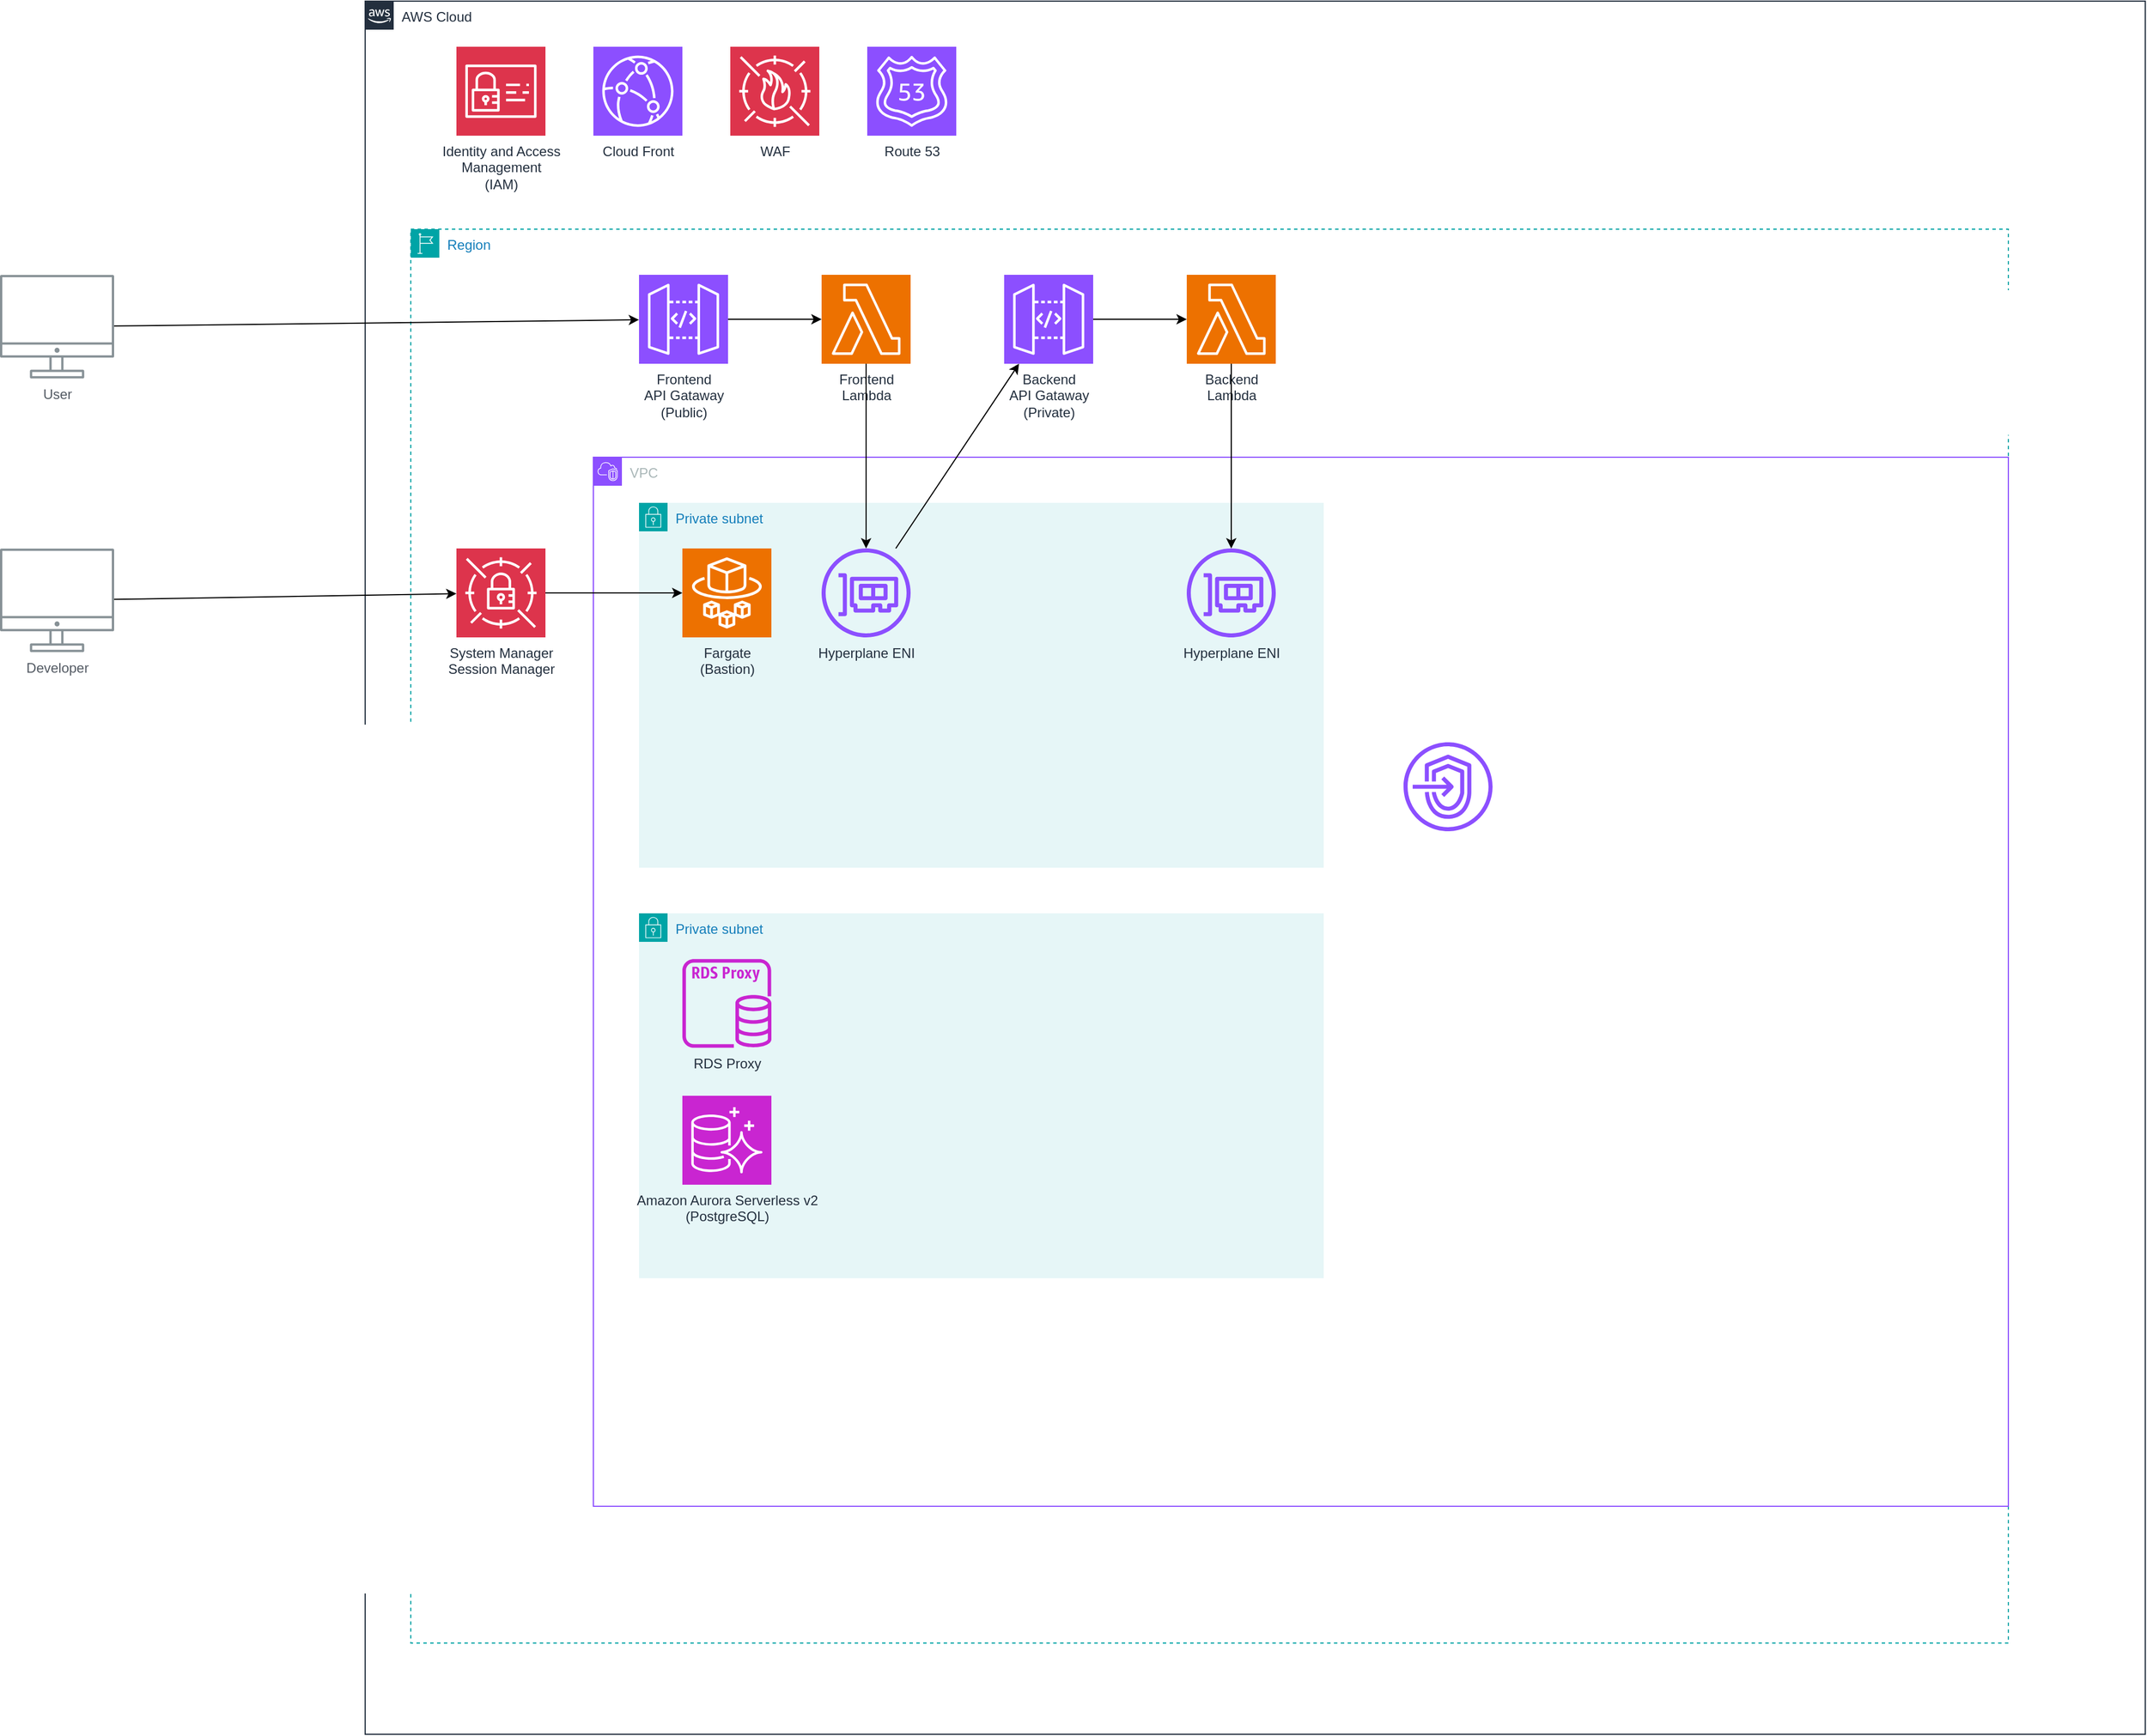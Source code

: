 <mxfile version="27.0.5">
  <diagram id="Ht1M8jgEwFfnCIfOTk4-" name="Page-1">
    <mxGraphModel dx="1642" dy="2175" grid="1" gridSize="10" guides="1" tooltips="1" connect="1" arrows="1" fold="1" page="1" pageScale="1" pageWidth="1169" pageHeight="827" math="0" shadow="0">
      <root>
        <mxCell id="0" />
        <mxCell id="1" parent="0" />
        <mxCell id="MMq51jOwDCAHuKI7-5PV-2" value="AWS Cloud" style="points=[[0,0],[0.25,0],[0.5,0],[0.75,0],[1,0],[1,0.25],[1,0.5],[1,0.75],[1,1],[0.75,1],[0.5,1],[0.25,1],[0,1],[0,0.75],[0,0.5],[0,0.25]];outlineConnect=0;gradientColor=none;html=1;whiteSpace=wrap;fontSize=12;fontStyle=0;container=1;pointerEvents=0;collapsible=0;recursiveResize=0;shape=mxgraph.aws4.group;grIcon=mxgraph.aws4.group_aws_cloud_alt;strokeColor=#232F3E;fillColor=none;verticalAlign=top;align=left;spacingLeft=30;fontColor=#232F3E;dashed=0;" vertex="1" parent="1">
          <mxGeometry x="400" y="-760" width="1560" height="1520" as="geometry" />
        </mxCell>
        <mxCell id="MMq51jOwDCAHuKI7-5PV-5" value="Region" style="points=[[0,0],[0.25,0],[0.5,0],[0.75,0],[1,0],[1,0.25],[1,0.5],[1,0.75],[1,1],[0.75,1],[0.5,1],[0.25,1],[0,1],[0,0.75],[0,0.5],[0,0.25]];outlineConnect=0;gradientColor=none;html=1;whiteSpace=wrap;fontSize=12;fontStyle=0;container=1;pointerEvents=0;collapsible=0;recursiveResize=0;shape=mxgraph.aws4.group;grIcon=mxgraph.aws4.group_region;strokeColor=#00A4A6;fillColor=none;verticalAlign=top;align=left;spacingLeft=30;fontColor=#147EBA;dashed=1;" vertex="1" parent="MMq51jOwDCAHuKI7-5PV-2">
          <mxGeometry x="40" y="200" width="1400" height="1240" as="geometry" />
        </mxCell>
        <mxCell id="MMq51jOwDCAHuKI7-5PV-30" value="" style="rounded=0;orthogonalLoop=1;jettySize=auto;html=1;" edge="1" parent="MMq51jOwDCAHuKI7-5PV-5" source="MMq51jOwDCAHuKI7-5PV-17" target="MMq51jOwDCAHuKI7-5PV-18">
          <mxGeometry relative="1" as="geometry" />
        </mxCell>
        <mxCell id="MMq51jOwDCAHuKI7-5PV-17" value="&lt;div&gt;Frontend&lt;/div&gt;API Gataway&lt;div&gt;(Public)&lt;/div&gt;" style="sketch=0;points=[[0,0,0],[0.25,0,0],[0.5,0,0],[0.75,0,0],[1,0,0],[0,1,0],[0.25,1,0],[0.5,1,0],[0.75,1,0],[1,1,0],[0,0.25,0],[0,0.5,0],[0,0.75,0],[1,0.25,0],[1,0.5,0],[1,0.75,0]];outlineConnect=0;fontColor=#232F3E;fillColor=#8C4FFF;strokeColor=#ffffff;dashed=0;verticalLabelPosition=bottom;verticalAlign=top;align=center;html=1;fontSize=12;fontStyle=0;aspect=fixed;shape=mxgraph.aws4.resourceIcon;resIcon=mxgraph.aws4.api_gateway;" vertex="1" parent="MMq51jOwDCAHuKI7-5PV-5">
          <mxGeometry x="200" y="40" width="78" height="78" as="geometry" />
        </mxCell>
        <mxCell id="MMq51jOwDCAHuKI7-5PV-18" value="&lt;div&gt;Frontend&lt;/div&gt;Lambda" style="sketch=0;points=[[0,0,0],[0.25,0,0],[0.5,0,0],[0.75,0,0],[1,0,0],[0,1,0],[0.25,1,0],[0.5,1,0],[0.75,1,0],[1,1,0],[0,0.25,0],[0,0.5,0],[0,0.75,0],[1,0.25,0],[1,0.5,0],[1,0.75,0]];outlineConnect=0;fontColor=#232F3E;fillColor=#ED7100;strokeColor=#ffffff;dashed=0;verticalLabelPosition=bottom;verticalAlign=top;align=center;html=1;fontSize=12;fontStyle=0;aspect=fixed;shape=mxgraph.aws4.resourceIcon;resIcon=mxgraph.aws4.lambda;" vertex="1" parent="MMq51jOwDCAHuKI7-5PV-5">
          <mxGeometry x="360" y="40" width="78" height="78" as="geometry" />
        </mxCell>
        <mxCell id="MMq51jOwDCAHuKI7-5PV-6" value="VPC" style="points=[[0,0],[0.25,0],[0.5,0],[0.75,0],[1,0],[1,0.25],[1,0.5],[1,0.75],[1,1],[0.75,1],[0.5,1],[0.25,1],[0,1],[0,0.75],[0,0.5],[0,0.25]];outlineConnect=0;gradientColor=none;html=1;whiteSpace=wrap;fontSize=12;fontStyle=0;container=1;pointerEvents=0;collapsible=0;recursiveResize=0;shape=mxgraph.aws4.group;grIcon=mxgraph.aws4.group_vpc2;strokeColor=#8C4FFF;fillColor=none;verticalAlign=top;align=left;spacingLeft=30;fontColor=#AAB7B8;dashed=0;" vertex="1" parent="MMq51jOwDCAHuKI7-5PV-5">
          <mxGeometry x="160" y="200" width="1240" height="920" as="geometry" />
        </mxCell>
        <mxCell id="MMq51jOwDCAHuKI7-5PV-7" value="Private subnet" style="points=[[0,0],[0.25,0],[0.5,0],[0.75,0],[1,0],[1,0.25],[1,0.5],[1,0.75],[1,1],[0.75,1],[0.5,1],[0.25,1],[0,1],[0,0.75],[0,0.5],[0,0.25]];outlineConnect=0;gradientColor=none;html=1;whiteSpace=wrap;fontSize=12;fontStyle=0;container=1;pointerEvents=0;collapsible=0;recursiveResize=0;shape=mxgraph.aws4.group;grIcon=mxgraph.aws4.group_security_group;grStroke=0;strokeColor=#00A4A6;fillColor=#E6F6F7;verticalAlign=top;align=left;spacingLeft=30;fontColor=#147EBA;dashed=0;" vertex="1" parent="MMq51jOwDCAHuKI7-5PV-6">
          <mxGeometry x="40" y="40" width="600" height="320" as="geometry" />
        </mxCell>
        <mxCell id="MMq51jOwDCAHuKI7-5PV-28" value="Fargate&lt;div&gt;(Bastion)&lt;/div&gt;" style="sketch=0;points=[[0,0,0],[0.25,0,0],[0.5,0,0],[0.75,0,0],[1,0,0],[0,1,0],[0.25,1,0],[0.5,1,0],[0.75,1,0],[1,1,0],[0,0.25,0],[0,0.5,0],[0,0.75,0],[1,0.25,0],[1,0.5,0],[1,0.75,0]];outlineConnect=0;fontColor=#232F3E;fillColor=#ED7100;strokeColor=#ffffff;dashed=0;verticalLabelPosition=bottom;verticalAlign=top;align=center;html=1;fontSize=12;fontStyle=0;aspect=fixed;shape=mxgraph.aws4.resourceIcon;resIcon=mxgraph.aws4.fargate;" vertex="1" parent="MMq51jOwDCAHuKI7-5PV-7">
          <mxGeometry x="38" y="40" width="78" height="78" as="geometry" />
        </mxCell>
        <mxCell id="MMq51jOwDCAHuKI7-5PV-40" value="Hyperplane ENI" style="sketch=0;outlineConnect=0;fontColor=#232F3E;gradientColor=none;fillColor=#8C4FFF;strokeColor=none;dashed=0;verticalLabelPosition=bottom;verticalAlign=top;align=center;html=1;fontSize=12;fontStyle=0;aspect=fixed;pointerEvents=1;shape=mxgraph.aws4.elastic_network_interface;" vertex="1" parent="MMq51jOwDCAHuKI7-5PV-7">
          <mxGeometry x="160" y="40" width="78" height="78" as="geometry" />
        </mxCell>
        <mxCell id="MMq51jOwDCAHuKI7-5PV-42" value="Hyperplane ENI" style="sketch=0;outlineConnect=0;fontColor=#232F3E;gradientColor=none;fillColor=#8C4FFF;strokeColor=none;dashed=0;verticalLabelPosition=bottom;verticalAlign=top;align=center;html=1;fontSize=12;fontStyle=0;aspect=fixed;pointerEvents=1;shape=mxgraph.aws4.elastic_network_interface;" vertex="1" parent="MMq51jOwDCAHuKI7-5PV-7">
          <mxGeometry x="480" y="40" width="78" height="78" as="geometry" />
        </mxCell>
        <mxCell id="MMq51jOwDCAHuKI7-5PV-35" value="Private subnet" style="points=[[0,0],[0.25,0],[0.5,0],[0.75,0],[1,0],[1,0.25],[1,0.5],[1,0.75],[1,1],[0.75,1],[0.5,1],[0.25,1],[0,1],[0,0.75],[0,0.5],[0,0.25]];outlineConnect=0;gradientColor=none;html=1;whiteSpace=wrap;fontSize=12;fontStyle=0;container=1;pointerEvents=0;collapsible=0;recursiveResize=0;shape=mxgraph.aws4.group;grIcon=mxgraph.aws4.group_security_group;grStroke=0;strokeColor=#00A4A6;fillColor=#E6F6F7;verticalAlign=top;align=left;spacingLeft=30;fontColor=#147EBA;dashed=0;" vertex="1" parent="MMq51jOwDCAHuKI7-5PV-6">
          <mxGeometry x="40" y="400" width="600" height="320" as="geometry" />
        </mxCell>
        <mxCell id="MMq51jOwDCAHuKI7-5PV-38" value="Amazon Aurora Serverless v2&lt;div&gt;(PostgreSQL)&lt;/div&gt;" style="sketch=0;points=[[0,0,0],[0.25,0,0],[0.5,0,0],[0.75,0,0],[1,0,0],[0,1,0],[0.25,1,0],[0.5,1,0],[0.75,1,0],[1,1,0],[0,0.25,0],[0,0.5,0],[0,0.75,0],[1,0.25,0],[1,0.5,0],[1,0.75,0]];outlineConnect=0;fontColor=#232F3E;fillColor=#C925D1;strokeColor=#ffffff;dashed=0;verticalLabelPosition=bottom;verticalAlign=top;align=center;html=1;fontSize=12;fontStyle=0;aspect=fixed;shape=mxgraph.aws4.resourceIcon;resIcon=mxgraph.aws4.aurora;" vertex="1" parent="MMq51jOwDCAHuKI7-5PV-35">
          <mxGeometry x="38" y="160" width="78" height="78" as="geometry" />
        </mxCell>
        <mxCell id="MMq51jOwDCAHuKI7-5PV-39" value="RDS Proxy" style="sketch=0;outlineConnect=0;fontColor=#232F3E;gradientColor=none;fillColor=#C925D1;strokeColor=none;dashed=0;verticalLabelPosition=bottom;verticalAlign=top;align=center;html=1;fontSize=12;fontStyle=0;aspect=fixed;pointerEvents=1;shape=mxgraph.aws4.rds_proxy;" vertex="1" parent="MMq51jOwDCAHuKI7-5PV-35">
          <mxGeometry x="38" y="40" width="78" height="78" as="geometry" />
        </mxCell>
        <mxCell id="MMq51jOwDCAHuKI7-5PV-34" value="" style="sketch=0;outlineConnect=0;fontColor=#232F3E;gradientColor=none;fillColor=#8C4FFF;strokeColor=none;dashed=0;verticalLabelPosition=bottom;verticalAlign=top;align=center;html=1;fontSize=12;fontStyle=0;aspect=fixed;pointerEvents=1;shape=mxgraph.aws4.endpoints;" vertex="1" parent="MMq51jOwDCAHuKI7-5PV-6">
          <mxGeometry x="710" y="250" width="78" height="78" as="geometry" />
        </mxCell>
        <mxCell id="MMq51jOwDCAHuKI7-5PV-29" value="" style="rounded=0;orthogonalLoop=1;jettySize=auto;html=1;" edge="1" parent="MMq51jOwDCAHuKI7-5PV-5" source="MMq51jOwDCAHuKI7-5PV-19" target="MMq51jOwDCAHuKI7-5PV-28">
          <mxGeometry relative="1" as="geometry" />
        </mxCell>
        <mxCell id="MMq51jOwDCAHuKI7-5PV-19" value="System Manager&lt;br&gt;Session Manager" style="sketch=0;points=[[0,0,0],[0.25,0,0],[0.5,0,0],[0.75,0,0],[1,0,0],[0,1,0],[0.25,1,0],[0.5,1,0],[0.75,1,0],[1,1,0],[0,0.25,0],[0,0.5,0],[0,0.75,0],[1,0.25,0],[1,0.5,0],[1,0.75,0]];outlineConnect=0;fontColor=#232F3E;fillColor=#DD344C;strokeColor=#ffffff;dashed=0;verticalLabelPosition=bottom;verticalAlign=top;align=center;html=1;fontSize=12;fontStyle=0;aspect=fixed;shape=mxgraph.aws4.resourceIcon;resIcon=mxgraph.aws4.secrets_manager;" vertex="1" parent="MMq51jOwDCAHuKI7-5PV-5">
          <mxGeometry x="40" y="280" width="78" height="78" as="geometry" />
        </mxCell>
        <mxCell id="MMq51jOwDCAHuKI7-5PV-32" value="" style="edgeStyle=orthogonalEdgeStyle;rounded=0;orthogonalLoop=1;jettySize=auto;html=1;" edge="1" parent="MMq51jOwDCAHuKI7-5PV-5" source="MMq51jOwDCAHuKI7-5PV-24" target="MMq51jOwDCAHuKI7-5PV-27">
          <mxGeometry relative="1" as="geometry" />
        </mxCell>
        <mxCell id="MMq51jOwDCAHuKI7-5PV-24" value="&lt;div&gt;Backend&lt;/div&gt;API Gataway&lt;div&gt;(Private)&lt;/div&gt;" style="sketch=0;points=[[0,0,0],[0.25,0,0],[0.5,0,0],[0.75,0,0],[1,0,0],[0,1,0],[0.25,1,0],[0.5,1,0],[0.75,1,0],[1,1,0],[0,0.25,0],[0,0.5,0],[0,0.75,0],[1,0.25,0],[1,0.5,0],[1,0.75,0]];outlineConnect=0;fontColor=#232F3E;fillColor=#8C4FFF;strokeColor=#ffffff;dashed=0;verticalLabelPosition=bottom;verticalAlign=top;align=center;html=1;fontSize=12;fontStyle=0;aspect=fixed;shape=mxgraph.aws4.resourceIcon;resIcon=mxgraph.aws4.api_gateway;" vertex="1" parent="MMq51jOwDCAHuKI7-5PV-5">
          <mxGeometry x="520" y="40" width="78" height="78" as="geometry" />
        </mxCell>
        <mxCell id="MMq51jOwDCAHuKI7-5PV-27" value="&lt;div&gt;Backend&lt;/div&gt;Lambda" style="sketch=0;points=[[0,0,0],[0.25,0,0],[0.5,0,0],[0.75,0,0],[1,0,0],[0,1,0],[0.25,1,0],[0.5,1,0],[0.75,1,0],[1,1,0],[0,0.25,0],[0,0.5,0],[0,0.75,0],[1,0.25,0],[1,0.5,0],[1,0.75,0]];outlineConnect=0;fontColor=#232F3E;fillColor=#ED7100;strokeColor=#ffffff;dashed=0;verticalLabelPosition=bottom;verticalAlign=top;align=center;html=1;fontSize=12;fontStyle=0;aspect=fixed;shape=mxgraph.aws4.resourceIcon;resIcon=mxgraph.aws4.lambda;" vertex="1" parent="MMq51jOwDCAHuKI7-5PV-5">
          <mxGeometry x="680" y="40" width="78" height="78" as="geometry" />
        </mxCell>
        <mxCell id="MMq51jOwDCAHuKI7-5PV-31" value="" style="rounded=0;orthogonalLoop=1;jettySize=auto;html=1;" edge="1" parent="MMq51jOwDCAHuKI7-5PV-5" source="MMq51jOwDCAHuKI7-5PV-18" target="MMq51jOwDCAHuKI7-5PV-40">
          <mxGeometry relative="1" as="geometry" />
        </mxCell>
        <mxCell id="MMq51jOwDCAHuKI7-5PV-41" value="" style="rounded=0;orthogonalLoop=1;jettySize=auto;html=1;" edge="1" parent="MMq51jOwDCAHuKI7-5PV-5" source="MMq51jOwDCAHuKI7-5PV-40" target="MMq51jOwDCAHuKI7-5PV-24">
          <mxGeometry relative="1" as="geometry">
            <mxPoint x="409" y="128" as="sourcePoint" />
            <mxPoint x="409" y="290" as="targetPoint" />
          </mxGeometry>
        </mxCell>
        <mxCell id="MMq51jOwDCAHuKI7-5PV-43" value="" style="rounded=0;orthogonalLoop=1;jettySize=auto;html=1;" edge="1" parent="MMq51jOwDCAHuKI7-5PV-5" source="MMq51jOwDCAHuKI7-5PV-27" target="MMq51jOwDCAHuKI7-5PV-42">
          <mxGeometry relative="1" as="geometry">
            <mxPoint x="409" y="128" as="sourcePoint" />
            <mxPoint x="409" y="290" as="targetPoint" />
          </mxGeometry>
        </mxCell>
        <mxCell id="MMq51jOwDCAHuKI7-5PV-11" value="Identity and Access&lt;div&gt;Management&lt;/div&gt;&lt;div&gt;(IAM)&lt;/div&gt;" style="sketch=0;points=[[0,0,0],[0.25,0,0],[0.5,0,0],[0.75,0,0],[1,0,0],[0,1,0],[0.25,1,0],[0.5,1,0],[0.75,1,0],[1,1,0],[0,0.25,0],[0,0.5,0],[0,0.75,0],[1,0.25,0],[1,0.5,0],[1,0.75,0]];outlineConnect=0;fontColor=#232F3E;fillColor=#DD344C;strokeColor=#ffffff;dashed=0;verticalLabelPosition=bottom;verticalAlign=top;align=center;html=1;fontSize=12;fontStyle=0;aspect=fixed;shape=mxgraph.aws4.resourceIcon;resIcon=mxgraph.aws4.identity_and_access_management;" vertex="1" parent="MMq51jOwDCAHuKI7-5PV-2">
          <mxGeometry x="80" y="40" width="78" height="78" as="geometry" />
        </mxCell>
        <mxCell id="MMq51jOwDCAHuKI7-5PV-14" value="Cloud Front" style="sketch=0;points=[[0,0,0],[0.25,0,0],[0.5,0,0],[0.75,0,0],[1,0,0],[0,1,0],[0.25,1,0],[0.5,1,0],[0.75,1,0],[1,1,0],[0,0.25,0],[0,0.5,0],[0,0.75,0],[1,0.25,0],[1,0.5,0],[1,0.75,0]];outlineConnect=0;fontColor=#232F3E;fillColor=#8C4FFF;strokeColor=#ffffff;dashed=0;verticalLabelPosition=bottom;verticalAlign=top;align=center;html=1;fontSize=12;fontStyle=0;aspect=fixed;shape=mxgraph.aws4.resourceIcon;resIcon=mxgraph.aws4.cloudfront;" vertex="1" parent="MMq51jOwDCAHuKI7-5PV-2">
          <mxGeometry x="200" y="40" width="78" height="78" as="geometry" />
        </mxCell>
        <mxCell id="MMq51jOwDCAHuKI7-5PV-15" value="WAF" style="sketch=0;points=[[0,0,0],[0.25,0,0],[0.5,0,0],[0.75,0,0],[1,0,0],[0,1,0],[0.25,1,0],[0.5,1,0],[0.75,1,0],[1,1,0],[0,0.25,0],[0,0.5,0],[0,0.75,0],[1,0.25,0],[1,0.5,0],[1,0.75,0]];outlineConnect=0;fontColor=#232F3E;fillColor=#DD344C;strokeColor=#ffffff;dashed=0;verticalLabelPosition=bottom;verticalAlign=top;align=center;html=1;fontSize=12;fontStyle=0;aspect=fixed;shape=mxgraph.aws4.resourceIcon;resIcon=mxgraph.aws4.waf;" vertex="1" parent="MMq51jOwDCAHuKI7-5PV-2">
          <mxGeometry x="320" y="40" width="78" height="78" as="geometry" />
        </mxCell>
        <mxCell id="MMq51jOwDCAHuKI7-5PV-16" value="Route 53" style="sketch=0;points=[[0,0,0],[0.25,0,0],[0.5,0,0],[0.75,0,0],[1,0,0],[0,1,0],[0.25,1,0],[0.5,1,0],[0.75,1,0],[1,1,0],[0,0.25,0],[0,0.5,0],[0,0.75,0],[1,0.25,0],[1,0.5,0],[1,0.75,0]];outlineConnect=0;fontColor=#232F3E;fillColor=#8C4FFF;strokeColor=#ffffff;dashed=0;verticalLabelPosition=bottom;verticalAlign=top;align=center;html=1;fontSize=12;fontStyle=0;aspect=fixed;shape=mxgraph.aws4.resourceIcon;resIcon=mxgraph.aws4.route_53;" vertex="1" parent="MMq51jOwDCAHuKI7-5PV-2">
          <mxGeometry x="440" y="40" width="78" height="78" as="geometry" />
        </mxCell>
        <mxCell id="MMq51jOwDCAHuKI7-5PV-3" value="User" style="sketch=0;outlineConnect=0;gradientColor=none;fontColor=#545B64;strokeColor=none;fillColor=#879196;dashed=0;verticalLabelPosition=bottom;verticalAlign=top;align=center;html=1;fontSize=12;fontStyle=0;aspect=fixed;shape=mxgraph.aws4.illustration_desktop;pointerEvents=1" vertex="1" parent="1">
          <mxGeometry x="80" y="-520" width="100" height="91" as="geometry" />
        </mxCell>
        <mxCell id="MMq51jOwDCAHuKI7-5PV-4" value="Developer" style="sketch=0;outlineConnect=0;gradientColor=none;fontColor=#545B64;strokeColor=none;fillColor=#879196;dashed=0;verticalLabelPosition=bottom;verticalAlign=top;align=center;html=1;fontSize=12;fontStyle=0;aspect=fixed;shape=mxgraph.aws4.illustration_desktop;pointerEvents=1" vertex="1" parent="1">
          <mxGeometry x="80" y="-280" width="100" height="91" as="geometry" />
        </mxCell>
        <mxCell id="MMq51jOwDCAHuKI7-5PV-23" value="" style="endArrow=classic;html=1;rounded=0;" edge="1" parent="1" source="MMq51jOwDCAHuKI7-5PV-4" target="MMq51jOwDCAHuKI7-5PV-19">
          <mxGeometry width="50" height="50" relative="1" as="geometry">
            <mxPoint x="340" y="-290" as="sourcePoint" />
            <mxPoint x="390" y="-340" as="targetPoint" />
          </mxGeometry>
        </mxCell>
        <mxCell id="MMq51jOwDCAHuKI7-5PV-33" value="" style="endArrow=classic;html=1;rounded=0;" edge="1" parent="1" source="MMq51jOwDCAHuKI7-5PV-3" target="MMq51jOwDCAHuKI7-5PV-17">
          <mxGeometry width="50" height="50" relative="1" as="geometry">
            <mxPoint x="190" y="-225" as="sourcePoint" />
            <mxPoint x="490" y="-230" as="targetPoint" />
          </mxGeometry>
        </mxCell>
      </root>
    </mxGraphModel>
  </diagram>
</mxfile>
